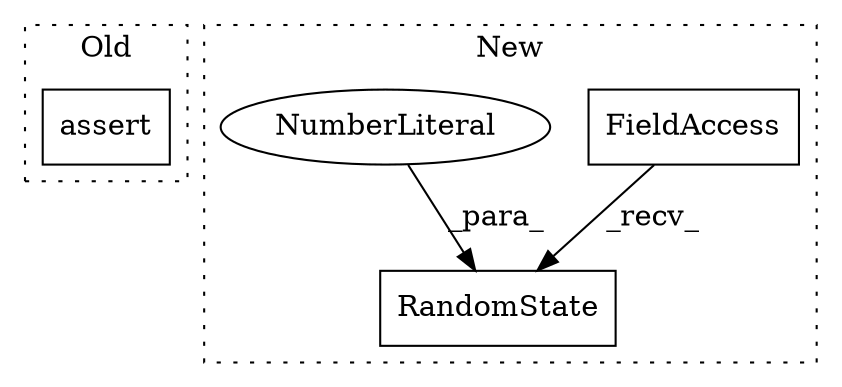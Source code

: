 digraph G {
subgraph cluster0 {
1 [label="assert" a="6" s="256265" l="7" shape="box"];
label = "Old";
style="dotted";
}
subgraph cluster1 {
2 [label="RandomState" a="32" s="262606,262619" l="12,1" shape="box"];
3 [label="FieldAccess" a="22" s="262593" l="12" shape="box"];
4 [label="NumberLiteral" a="34" s="262618" l="1" shape="ellipse"];
label = "New";
style="dotted";
}
3 -> 2 [label="_recv_"];
4 -> 2 [label="_para_"];
}